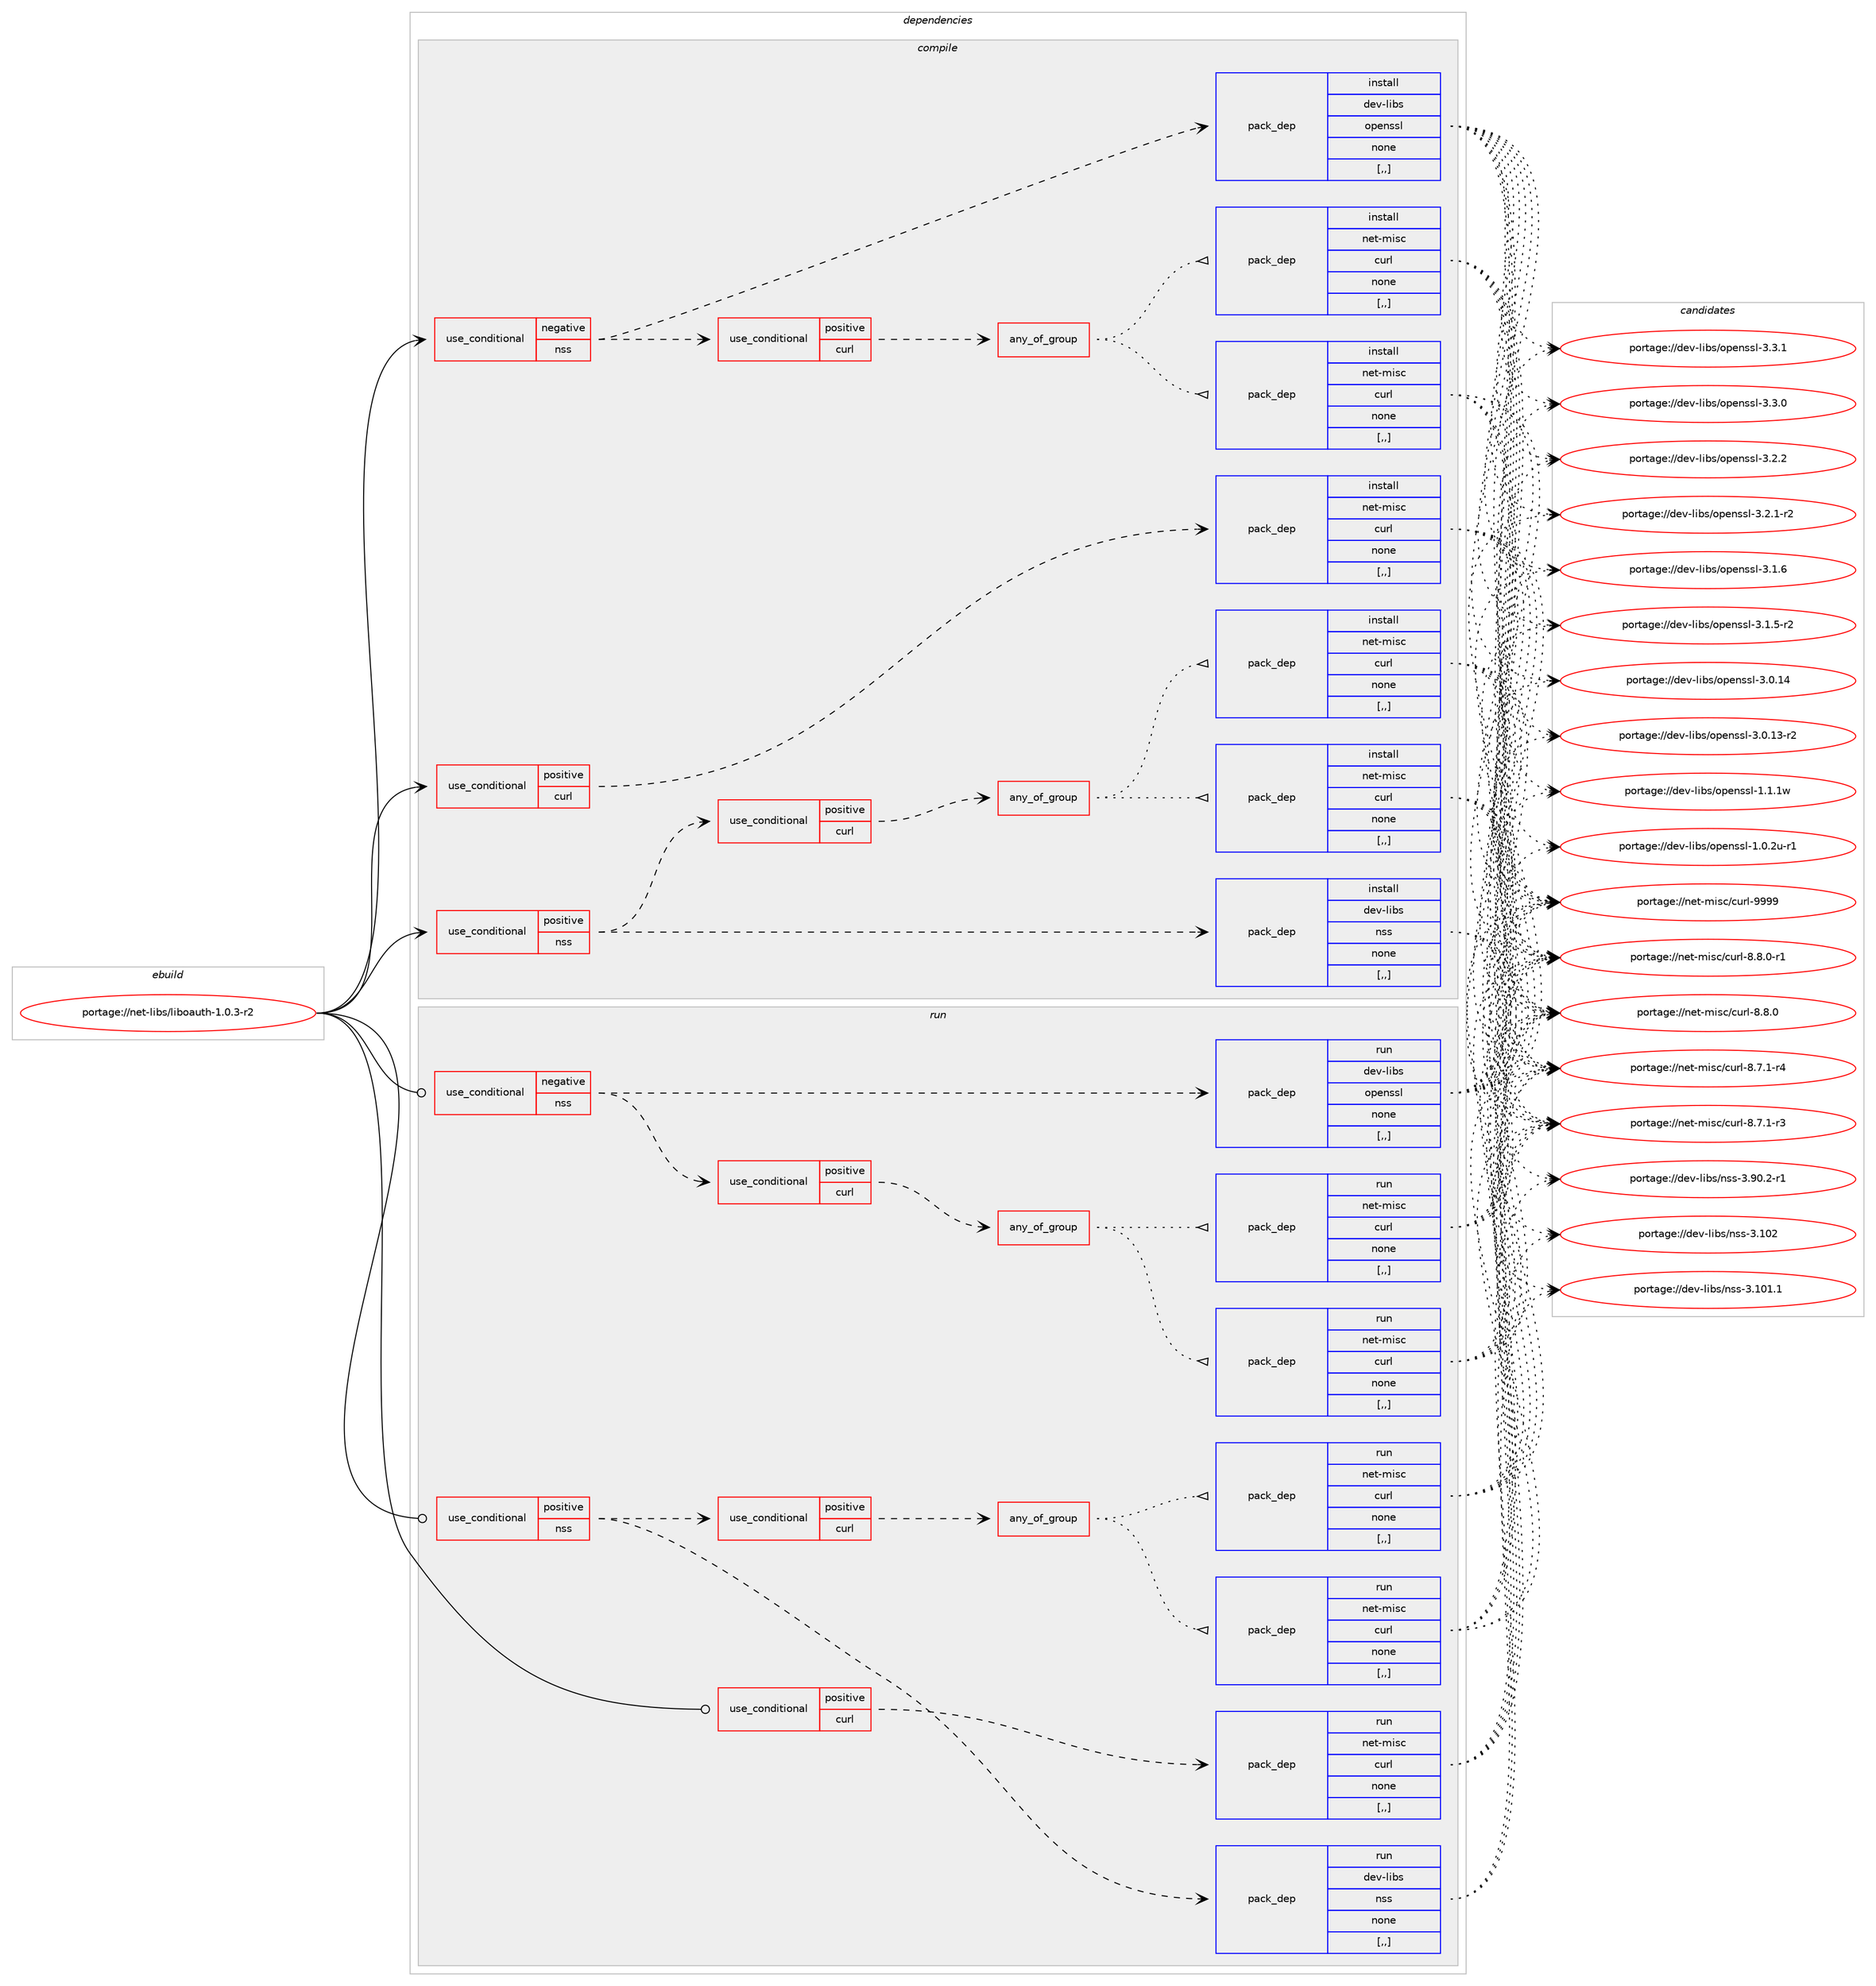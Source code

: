 digraph prolog {

# *************
# Graph options
# *************

newrank=true;
concentrate=true;
compound=true;
graph [rankdir=LR,fontname=Helvetica,fontsize=10,ranksep=1.5];#, ranksep=2.5, nodesep=0.2];
edge  [arrowhead=vee];
node  [fontname=Helvetica,fontsize=10];

# **********
# The ebuild
# **********

subgraph cluster_leftcol {
color=gray;
label=<<i>ebuild</i>>;
id [label="portage://net-libs/liboauth-1.0.3-r2", color=red, width=4, href="../net-libs/liboauth-1.0.3-r2.svg"];
}

# ****************
# The dependencies
# ****************

subgraph cluster_midcol {
color=gray;
label=<<i>dependencies</i>>;
subgraph cluster_compile {
fillcolor="#eeeeee";
style=filled;
label=<<i>compile</i>>;
subgraph cond127 {
dependency451 [label=<<TABLE BORDER="0" CELLBORDER="1" CELLSPACING="0" CELLPADDING="4"><TR><TD ROWSPAN="3" CELLPADDING="10">use_conditional</TD></TR><TR><TD>negative</TD></TR><TR><TD>nss</TD></TR></TABLE>>, shape=none, color=red];
subgraph pack318 {
dependency452 [label=<<TABLE BORDER="0" CELLBORDER="1" CELLSPACING="0" CELLPADDING="4" WIDTH="220"><TR><TD ROWSPAN="6" CELLPADDING="30">pack_dep</TD></TR><TR><TD WIDTH="110">install</TD></TR><TR><TD>dev-libs</TD></TR><TR><TD>openssl</TD></TR><TR><TD>none</TD></TR><TR><TD>[,,]</TD></TR></TABLE>>, shape=none, color=blue];
}
dependency451:e -> dependency452:w [weight=20,style="dashed",arrowhead="vee"];
subgraph cond128 {
dependency453 [label=<<TABLE BORDER="0" CELLBORDER="1" CELLSPACING="0" CELLPADDING="4"><TR><TD ROWSPAN="3" CELLPADDING="10">use_conditional</TD></TR><TR><TD>positive</TD></TR><TR><TD>curl</TD></TR></TABLE>>, shape=none, color=red];
subgraph any8 {
dependency454 [label=<<TABLE BORDER="0" CELLBORDER="1" CELLSPACING="0" CELLPADDING="4"><TR><TD CELLPADDING="10">any_of_group</TD></TR></TABLE>>, shape=none, color=red];subgraph pack319 {
dependency455 [label=<<TABLE BORDER="0" CELLBORDER="1" CELLSPACING="0" CELLPADDING="4" WIDTH="220"><TR><TD ROWSPAN="6" CELLPADDING="30">pack_dep</TD></TR><TR><TD WIDTH="110">install</TD></TR><TR><TD>net-misc</TD></TR><TR><TD>curl</TD></TR><TR><TD>none</TD></TR><TR><TD>[,,]</TD></TR></TABLE>>, shape=none, color=blue];
}
dependency454:e -> dependency455:w [weight=20,style="dotted",arrowhead="oinv"];
subgraph pack320 {
dependency456 [label=<<TABLE BORDER="0" CELLBORDER="1" CELLSPACING="0" CELLPADDING="4" WIDTH="220"><TR><TD ROWSPAN="6" CELLPADDING="30">pack_dep</TD></TR><TR><TD WIDTH="110">install</TD></TR><TR><TD>net-misc</TD></TR><TR><TD>curl</TD></TR><TR><TD>none</TD></TR><TR><TD>[,,]</TD></TR></TABLE>>, shape=none, color=blue];
}
dependency454:e -> dependency456:w [weight=20,style="dotted",arrowhead="oinv"];
}
dependency453:e -> dependency454:w [weight=20,style="dashed",arrowhead="vee"];
}
dependency451:e -> dependency453:w [weight=20,style="dashed",arrowhead="vee"];
}
id:e -> dependency451:w [weight=20,style="solid",arrowhead="vee"];
subgraph cond129 {
dependency457 [label=<<TABLE BORDER="0" CELLBORDER="1" CELLSPACING="0" CELLPADDING="4"><TR><TD ROWSPAN="3" CELLPADDING="10">use_conditional</TD></TR><TR><TD>positive</TD></TR><TR><TD>curl</TD></TR></TABLE>>, shape=none, color=red];
subgraph pack321 {
dependency458 [label=<<TABLE BORDER="0" CELLBORDER="1" CELLSPACING="0" CELLPADDING="4" WIDTH="220"><TR><TD ROWSPAN="6" CELLPADDING="30">pack_dep</TD></TR><TR><TD WIDTH="110">install</TD></TR><TR><TD>net-misc</TD></TR><TR><TD>curl</TD></TR><TR><TD>none</TD></TR><TR><TD>[,,]</TD></TR></TABLE>>, shape=none, color=blue];
}
dependency457:e -> dependency458:w [weight=20,style="dashed",arrowhead="vee"];
}
id:e -> dependency457:w [weight=20,style="solid",arrowhead="vee"];
subgraph cond130 {
dependency459 [label=<<TABLE BORDER="0" CELLBORDER="1" CELLSPACING="0" CELLPADDING="4"><TR><TD ROWSPAN="3" CELLPADDING="10">use_conditional</TD></TR><TR><TD>positive</TD></TR><TR><TD>nss</TD></TR></TABLE>>, shape=none, color=red];
subgraph pack322 {
dependency460 [label=<<TABLE BORDER="0" CELLBORDER="1" CELLSPACING="0" CELLPADDING="4" WIDTH="220"><TR><TD ROWSPAN="6" CELLPADDING="30">pack_dep</TD></TR><TR><TD WIDTH="110">install</TD></TR><TR><TD>dev-libs</TD></TR><TR><TD>nss</TD></TR><TR><TD>none</TD></TR><TR><TD>[,,]</TD></TR></TABLE>>, shape=none, color=blue];
}
dependency459:e -> dependency460:w [weight=20,style="dashed",arrowhead="vee"];
subgraph cond131 {
dependency461 [label=<<TABLE BORDER="0" CELLBORDER="1" CELLSPACING="0" CELLPADDING="4"><TR><TD ROWSPAN="3" CELLPADDING="10">use_conditional</TD></TR><TR><TD>positive</TD></TR><TR><TD>curl</TD></TR></TABLE>>, shape=none, color=red];
subgraph any9 {
dependency462 [label=<<TABLE BORDER="0" CELLBORDER="1" CELLSPACING="0" CELLPADDING="4"><TR><TD CELLPADDING="10">any_of_group</TD></TR></TABLE>>, shape=none, color=red];subgraph pack323 {
dependency463 [label=<<TABLE BORDER="0" CELLBORDER="1" CELLSPACING="0" CELLPADDING="4" WIDTH="220"><TR><TD ROWSPAN="6" CELLPADDING="30">pack_dep</TD></TR><TR><TD WIDTH="110">install</TD></TR><TR><TD>net-misc</TD></TR><TR><TD>curl</TD></TR><TR><TD>none</TD></TR><TR><TD>[,,]</TD></TR></TABLE>>, shape=none, color=blue];
}
dependency462:e -> dependency463:w [weight=20,style="dotted",arrowhead="oinv"];
subgraph pack324 {
dependency464 [label=<<TABLE BORDER="0" CELLBORDER="1" CELLSPACING="0" CELLPADDING="4" WIDTH="220"><TR><TD ROWSPAN="6" CELLPADDING="30">pack_dep</TD></TR><TR><TD WIDTH="110">install</TD></TR><TR><TD>net-misc</TD></TR><TR><TD>curl</TD></TR><TR><TD>none</TD></TR><TR><TD>[,,]</TD></TR></TABLE>>, shape=none, color=blue];
}
dependency462:e -> dependency464:w [weight=20,style="dotted",arrowhead="oinv"];
}
dependency461:e -> dependency462:w [weight=20,style="dashed",arrowhead="vee"];
}
dependency459:e -> dependency461:w [weight=20,style="dashed",arrowhead="vee"];
}
id:e -> dependency459:w [weight=20,style="solid",arrowhead="vee"];
}
subgraph cluster_compileandrun {
fillcolor="#eeeeee";
style=filled;
label=<<i>compile and run</i>>;
}
subgraph cluster_run {
fillcolor="#eeeeee";
style=filled;
label=<<i>run</i>>;
subgraph cond132 {
dependency465 [label=<<TABLE BORDER="0" CELLBORDER="1" CELLSPACING="0" CELLPADDING="4"><TR><TD ROWSPAN="3" CELLPADDING="10">use_conditional</TD></TR><TR><TD>negative</TD></TR><TR><TD>nss</TD></TR></TABLE>>, shape=none, color=red];
subgraph pack325 {
dependency466 [label=<<TABLE BORDER="0" CELLBORDER="1" CELLSPACING="0" CELLPADDING="4" WIDTH="220"><TR><TD ROWSPAN="6" CELLPADDING="30">pack_dep</TD></TR><TR><TD WIDTH="110">run</TD></TR><TR><TD>dev-libs</TD></TR><TR><TD>openssl</TD></TR><TR><TD>none</TD></TR><TR><TD>[,,]</TD></TR></TABLE>>, shape=none, color=blue];
}
dependency465:e -> dependency466:w [weight=20,style="dashed",arrowhead="vee"];
subgraph cond133 {
dependency467 [label=<<TABLE BORDER="0" CELLBORDER="1" CELLSPACING="0" CELLPADDING="4"><TR><TD ROWSPAN="3" CELLPADDING="10">use_conditional</TD></TR><TR><TD>positive</TD></TR><TR><TD>curl</TD></TR></TABLE>>, shape=none, color=red];
subgraph any10 {
dependency468 [label=<<TABLE BORDER="0" CELLBORDER="1" CELLSPACING="0" CELLPADDING="4"><TR><TD CELLPADDING="10">any_of_group</TD></TR></TABLE>>, shape=none, color=red];subgraph pack326 {
dependency469 [label=<<TABLE BORDER="0" CELLBORDER="1" CELLSPACING="0" CELLPADDING="4" WIDTH="220"><TR><TD ROWSPAN="6" CELLPADDING="30">pack_dep</TD></TR><TR><TD WIDTH="110">run</TD></TR><TR><TD>net-misc</TD></TR><TR><TD>curl</TD></TR><TR><TD>none</TD></TR><TR><TD>[,,]</TD></TR></TABLE>>, shape=none, color=blue];
}
dependency468:e -> dependency469:w [weight=20,style="dotted",arrowhead="oinv"];
subgraph pack327 {
dependency470 [label=<<TABLE BORDER="0" CELLBORDER="1" CELLSPACING="0" CELLPADDING="4" WIDTH="220"><TR><TD ROWSPAN="6" CELLPADDING="30">pack_dep</TD></TR><TR><TD WIDTH="110">run</TD></TR><TR><TD>net-misc</TD></TR><TR><TD>curl</TD></TR><TR><TD>none</TD></TR><TR><TD>[,,]</TD></TR></TABLE>>, shape=none, color=blue];
}
dependency468:e -> dependency470:w [weight=20,style="dotted",arrowhead="oinv"];
}
dependency467:e -> dependency468:w [weight=20,style="dashed",arrowhead="vee"];
}
dependency465:e -> dependency467:w [weight=20,style="dashed",arrowhead="vee"];
}
id:e -> dependency465:w [weight=20,style="solid",arrowhead="odot"];
subgraph cond134 {
dependency471 [label=<<TABLE BORDER="0" CELLBORDER="1" CELLSPACING="0" CELLPADDING="4"><TR><TD ROWSPAN="3" CELLPADDING="10">use_conditional</TD></TR><TR><TD>positive</TD></TR><TR><TD>curl</TD></TR></TABLE>>, shape=none, color=red];
subgraph pack328 {
dependency472 [label=<<TABLE BORDER="0" CELLBORDER="1" CELLSPACING="0" CELLPADDING="4" WIDTH="220"><TR><TD ROWSPAN="6" CELLPADDING="30">pack_dep</TD></TR><TR><TD WIDTH="110">run</TD></TR><TR><TD>net-misc</TD></TR><TR><TD>curl</TD></TR><TR><TD>none</TD></TR><TR><TD>[,,]</TD></TR></TABLE>>, shape=none, color=blue];
}
dependency471:e -> dependency472:w [weight=20,style="dashed",arrowhead="vee"];
}
id:e -> dependency471:w [weight=20,style="solid",arrowhead="odot"];
subgraph cond135 {
dependency473 [label=<<TABLE BORDER="0" CELLBORDER="1" CELLSPACING="0" CELLPADDING="4"><TR><TD ROWSPAN="3" CELLPADDING="10">use_conditional</TD></TR><TR><TD>positive</TD></TR><TR><TD>nss</TD></TR></TABLE>>, shape=none, color=red];
subgraph pack329 {
dependency474 [label=<<TABLE BORDER="0" CELLBORDER="1" CELLSPACING="0" CELLPADDING="4" WIDTH="220"><TR><TD ROWSPAN="6" CELLPADDING="30">pack_dep</TD></TR><TR><TD WIDTH="110">run</TD></TR><TR><TD>dev-libs</TD></TR><TR><TD>nss</TD></TR><TR><TD>none</TD></TR><TR><TD>[,,]</TD></TR></TABLE>>, shape=none, color=blue];
}
dependency473:e -> dependency474:w [weight=20,style="dashed",arrowhead="vee"];
subgraph cond136 {
dependency475 [label=<<TABLE BORDER="0" CELLBORDER="1" CELLSPACING="0" CELLPADDING="4"><TR><TD ROWSPAN="3" CELLPADDING="10">use_conditional</TD></TR><TR><TD>positive</TD></TR><TR><TD>curl</TD></TR></TABLE>>, shape=none, color=red];
subgraph any11 {
dependency476 [label=<<TABLE BORDER="0" CELLBORDER="1" CELLSPACING="0" CELLPADDING="4"><TR><TD CELLPADDING="10">any_of_group</TD></TR></TABLE>>, shape=none, color=red];subgraph pack330 {
dependency477 [label=<<TABLE BORDER="0" CELLBORDER="1" CELLSPACING="0" CELLPADDING="4" WIDTH="220"><TR><TD ROWSPAN="6" CELLPADDING="30">pack_dep</TD></TR><TR><TD WIDTH="110">run</TD></TR><TR><TD>net-misc</TD></TR><TR><TD>curl</TD></TR><TR><TD>none</TD></TR><TR><TD>[,,]</TD></TR></TABLE>>, shape=none, color=blue];
}
dependency476:e -> dependency477:w [weight=20,style="dotted",arrowhead="oinv"];
subgraph pack331 {
dependency478 [label=<<TABLE BORDER="0" CELLBORDER="1" CELLSPACING="0" CELLPADDING="4" WIDTH="220"><TR><TD ROWSPAN="6" CELLPADDING="30">pack_dep</TD></TR><TR><TD WIDTH="110">run</TD></TR><TR><TD>net-misc</TD></TR><TR><TD>curl</TD></TR><TR><TD>none</TD></TR><TR><TD>[,,]</TD></TR></TABLE>>, shape=none, color=blue];
}
dependency476:e -> dependency478:w [weight=20,style="dotted",arrowhead="oinv"];
}
dependency475:e -> dependency476:w [weight=20,style="dashed",arrowhead="vee"];
}
dependency473:e -> dependency475:w [weight=20,style="dashed",arrowhead="vee"];
}
id:e -> dependency473:w [weight=20,style="solid",arrowhead="odot"];
}
}

# **************
# The candidates
# **************

subgraph cluster_choices {
rank=same;
color=gray;
label=<<i>candidates</i>>;

subgraph choice318 {
color=black;
nodesep=1;
choice100101118451081059811547111112101110115115108455146514649 [label="portage://dev-libs/openssl-3.3.1", color=red, width=4,href="../dev-libs/openssl-3.3.1.svg"];
choice100101118451081059811547111112101110115115108455146514648 [label="portage://dev-libs/openssl-3.3.0", color=red, width=4,href="../dev-libs/openssl-3.3.0.svg"];
choice100101118451081059811547111112101110115115108455146504650 [label="portage://dev-libs/openssl-3.2.2", color=red, width=4,href="../dev-libs/openssl-3.2.2.svg"];
choice1001011184510810598115471111121011101151151084551465046494511450 [label="portage://dev-libs/openssl-3.2.1-r2", color=red, width=4,href="../dev-libs/openssl-3.2.1-r2.svg"];
choice100101118451081059811547111112101110115115108455146494654 [label="portage://dev-libs/openssl-3.1.6", color=red, width=4,href="../dev-libs/openssl-3.1.6.svg"];
choice1001011184510810598115471111121011101151151084551464946534511450 [label="portage://dev-libs/openssl-3.1.5-r2", color=red, width=4,href="../dev-libs/openssl-3.1.5-r2.svg"];
choice10010111845108105981154711111210111011511510845514648464952 [label="portage://dev-libs/openssl-3.0.14", color=red, width=4,href="../dev-libs/openssl-3.0.14.svg"];
choice100101118451081059811547111112101110115115108455146484649514511450 [label="portage://dev-libs/openssl-3.0.13-r2", color=red, width=4,href="../dev-libs/openssl-3.0.13-r2.svg"];
choice100101118451081059811547111112101110115115108454946494649119 [label="portage://dev-libs/openssl-1.1.1w", color=red, width=4,href="../dev-libs/openssl-1.1.1w.svg"];
choice1001011184510810598115471111121011101151151084549464846501174511449 [label="portage://dev-libs/openssl-1.0.2u-r1", color=red, width=4,href="../dev-libs/openssl-1.0.2u-r1.svg"];
dependency452:e -> choice100101118451081059811547111112101110115115108455146514649:w [style=dotted,weight="100"];
dependency452:e -> choice100101118451081059811547111112101110115115108455146514648:w [style=dotted,weight="100"];
dependency452:e -> choice100101118451081059811547111112101110115115108455146504650:w [style=dotted,weight="100"];
dependency452:e -> choice1001011184510810598115471111121011101151151084551465046494511450:w [style=dotted,weight="100"];
dependency452:e -> choice100101118451081059811547111112101110115115108455146494654:w [style=dotted,weight="100"];
dependency452:e -> choice1001011184510810598115471111121011101151151084551464946534511450:w [style=dotted,weight="100"];
dependency452:e -> choice10010111845108105981154711111210111011511510845514648464952:w [style=dotted,weight="100"];
dependency452:e -> choice100101118451081059811547111112101110115115108455146484649514511450:w [style=dotted,weight="100"];
dependency452:e -> choice100101118451081059811547111112101110115115108454946494649119:w [style=dotted,weight="100"];
dependency452:e -> choice1001011184510810598115471111121011101151151084549464846501174511449:w [style=dotted,weight="100"];
}
subgraph choice319 {
color=black;
nodesep=1;
choice110101116451091051159947991171141084557575757 [label="portage://net-misc/curl-9999", color=red, width=4,href="../net-misc/curl-9999.svg"];
choice110101116451091051159947991171141084556465646484511449 [label="portage://net-misc/curl-8.8.0-r1", color=red, width=4,href="../net-misc/curl-8.8.0-r1.svg"];
choice11010111645109105115994799117114108455646564648 [label="portage://net-misc/curl-8.8.0", color=red, width=4,href="../net-misc/curl-8.8.0.svg"];
choice110101116451091051159947991171141084556465546494511452 [label="portage://net-misc/curl-8.7.1-r4", color=red, width=4,href="../net-misc/curl-8.7.1-r4.svg"];
choice110101116451091051159947991171141084556465546494511451 [label="portage://net-misc/curl-8.7.1-r3", color=red, width=4,href="../net-misc/curl-8.7.1-r3.svg"];
dependency455:e -> choice110101116451091051159947991171141084557575757:w [style=dotted,weight="100"];
dependency455:e -> choice110101116451091051159947991171141084556465646484511449:w [style=dotted,weight="100"];
dependency455:e -> choice11010111645109105115994799117114108455646564648:w [style=dotted,weight="100"];
dependency455:e -> choice110101116451091051159947991171141084556465546494511452:w [style=dotted,weight="100"];
dependency455:e -> choice110101116451091051159947991171141084556465546494511451:w [style=dotted,weight="100"];
}
subgraph choice320 {
color=black;
nodesep=1;
choice110101116451091051159947991171141084557575757 [label="portage://net-misc/curl-9999", color=red, width=4,href="../net-misc/curl-9999.svg"];
choice110101116451091051159947991171141084556465646484511449 [label="portage://net-misc/curl-8.8.0-r1", color=red, width=4,href="../net-misc/curl-8.8.0-r1.svg"];
choice11010111645109105115994799117114108455646564648 [label="portage://net-misc/curl-8.8.0", color=red, width=4,href="../net-misc/curl-8.8.0.svg"];
choice110101116451091051159947991171141084556465546494511452 [label="portage://net-misc/curl-8.7.1-r4", color=red, width=4,href="../net-misc/curl-8.7.1-r4.svg"];
choice110101116451091051159947991171141084556465546494511451 [label="portage://net-misc/curl-8.7.1-r3", color=red, width=4,href="../net-misc/curl-8.7.1-r3.svg"];
dependency456:e -> choice110101116451091051159947991171141084557575757:w [style=dotted,weight="100"];
dependency456:e -> choice110101116451091051159947991171141084556465646484511449:w [style=dotted,weight="100"];
dependency456:e -> choice11010111645109105115994799117114108455646564648:w [style=dotted,weight="100"];
dependency456:e -> choice110101116451091051159947991171141084556465546494511452:w [style=dotted,weight="100"];
dependency456:e -> choice110101116451091051159947991171141084556465546494511451:w [style=dotted,weight="100"];
}
subgraph choice321 {
color=black;
nodesep=1;
choice110101116451091051159947991171141084557575757 [label="portage://net-misc/curl-9999", color=red, width=4,href="../net-misc/curl-9999.svg"];
choice110101116451091051159947991171141084556465646484511449 [label="portage://net-misc/curl-8.8.0-r1", color=red, width=4,href="../net-misc/curl-8.8.0-r1.svg"];
choice11010111645109105115994799117114108455646564648 [label="portage://net-misc/curl-8.8.0", color=red, width=4,href="../net-misc/curl-8.8.0.svg"];
choice110101116451091051159947991171141084556465546494511452 [label="portage://net-misc/curl-8.7.1-r4", color=red, width=4,href="../net-misc/curl-8.7.1-r4.svg"];
choice110101116451091051159947991171141084556465546494511451 [label="portage://net-misc/curl-8.7.1-r3", color=red, width=4,href="../net-misc/curl-8.7.1-r3.svg"];
dependency458:e -> choice110101116451091051159947991171141084557575757:w [style=dotted,weight="100"];
dependency458:e -> choice110101116451091051159947991171141084556465646484511449:w [style=dotted,weight="100"];
dependency458:e -> choice11010111645109105115994799117114108455646564648:w [style=dotted,weight="100"];
dependency458:e -> choice110101116451091051159947991171141084556465546494511452:w [style=dotted,weight="100"];
dependency458:e -> choice110101116451091051159947991171141084556465546494511451:w [style=dotted,weight="100"];
}
subgraph choice322 {
color=black;
nodesep=1;
choice100101118451081059811547110115115455146494850 [label="portage://dev-libs/nss-3.102", color=red, width=4,href="../dev-libs/nss-3.102.svg"];
choice1001011184510810598115471101151154551464948494649 [label="portage://dev-libs/nss-3.101.1", color=red, width=4,href="../dev-libs/nss-3.101.1.svg"];
choice100101118451081059811547110115115455146574846504511449 [label="portage://dev-libs/nss-3.90.2-r1", color=red, width=4,href="../dev-libs/nss-3.90.2-r1.svg"];
dependency460:e -> choice100101118451081059811547110115115455146494850:w [style=dotted,weight="100"];
dependency460:e -> choice1001011184510810598115471101151154551464948494649:w [style=dotted,weight="100"];
dependency460:e -> choice100101118451081059811547110115115455146574846504511449:w [style=dotted,weight="100"];
}
subgraph choice323 {
color=black;
nodesep=1;
choice110101116451091051159947991171141084557575757 [label="portage://net-misc/curl-9999", color=red, width=4,href="../net-misc/curl-9999.svg"];
choice110101116451091051159947991171141084556465646484511449 [label="portage://net-misc/curl-8.8.0-r1", color=red, width=4,href="../net-misc/curl-8.8.0-r1.svg"];
choice11010111645109105115994799117114108455646564648 [label="portage://net-misc/curl-8.8.0", color=red, width=4,href="../net-misc/curl-8.8.0.svg"];
choice110101116451091051159947991171141084556465546494511452 [label="portage://net-misc/curl-8.7.1-r4", color=red, width=4,href="../net-misc/curl-8.7.1-r4.svg"];
choice110101116451091051159947991171141084556465546494511451 [label="portage://net-misc/curl-8.7.1-r3", color=red, width=4,href="../net-misc/curl-8.7.1-r3.svg"];
dependency463:e -> choice110101116451091051159947991171141084557575757:w [style=dotted,weight="100"];
dependency463:e -> choice110101116451091051159947991171141084556465646484511449:w [style=dotted,weight="100"];
dependency463:e -> choice11010111645109105115994799117114108455646564648:w [style=dotted,weight="100"];
dependency463:e -> choice110101116451091051159947991171141084556465546494511452:w [style=dotted,weight="100"];
dependency463:e -> choice110101116451091051159947991171141084556465546494511451:w [style=dotted,weight="100"];
}
subgraph choice324 {
color=black;
nodesep=1;
choice110101116451091051159947991171141084557575757 [label="portage://net-misc/curl-9999", color=red, width=4,href="../net-misc/curl-9999.svg"];
choice110101116451091051159947991171141084556465646484511449 [label="portage://net-misc/curl-8.8.0-r1", color=red, width=4,href="../net-misc/curl-8.8.0-r1.svg"];
choice11010111645109105115994799117114108455646564648 [label="portage://net-misc/curl-8.8.0", color=red, width=4,href="../net-misc/curl-8.8.0.svg"];
choice110101116451091051159947991171141084556465546494511452 [label="portage://net-misc/curl-8.7.1-r4", color=red, width=4,href="../net-misc/curl-8.7.1-r4.svg"];
choice110101116451091051159947991171141084556465546494511451 [label="portage://net-misc/curl-8.7.1-r3", color=red, width=4,href="../net-misc/curl-8.7.1-r3.svg"];
dependency464:e -> choice110101116451091051159947991171141084557575757:w [style=dotted,weight="100"];
dependency464:e -> choice110101116451091051159947991171141084556465646484511449:w [style=dotted,weight="100"];
dependency464:e -> choice11010111645109105115994799117114108455646564648:w [style=dotted,weight="100"];
dependency464:e -> choice110101116451091051159947991171141084556465546494511452:w [style=dotted,weight="100"];
dependency464:e -> choice110101116451091051159947991171141084556465546494511451:w [style=dotted,weight="100"];
}
subgraph choice325 {
color=black;
nodesep=1;
choice100101118451081059811547111112101110115115108455146514649 [label="portage://dev-libs/openssl-3.3.1", color=red, width=4,href="../dev-libs/openssl-3.3.1.svg"];
choice100101118451081059811547111112101110115115108455146514648 [label="portage://dev-libs/openssl-3.3.0", color=red, width=4,href="../dev-libs/openssl-3.3.0.svg"];
choice100101118451081059811547111112101110115115108455146504650 [label="portage://dev-libs/openssl-3.2.2", color=red, width=4,href="../dev-libs/openssl-3.2.2.svg"];
choice1001011184510810598115471111121011101151151084551465046494511450 [label="portage://dev-libs/openssl-3.2.1-r2", color=red, width=4,href="../dev-libs/openssl-3.2.1-r2.svg"];
choice100101118451081059811547111112101110115115108455146494654 [label="portage://dev-libs/openssl-3.1.6", color=red, width=4,href="../dev-libs/openssl-3.1.6.svg"];
choice1001011184510810598115471111121011101151151084551464946534511450 [label="portage://dev-libs/openssl-3.1.5-r2", color=red, width=4,href="../dev-libs/openssl-3.1.5-r2.svg"];
choice10010111845108105981154711111210111011511510845514648464952 [label="portage://dev-libs/openssl-3.0.14", color=red, width=4,href="../dev-libs/openssl-3.0.14.svg"];
choice100101118451081059811547111112101110115115108455146484649514511450 [label="portage://dev-libs/openssl-3.0.13-r2", color=red, width=4,href="../dev-libs/openssl-3.0.13-r2.svg"];
choice100101118451081059811547111112101110115115108454946494649119 [label="portage://dev-libs/openssl-1.1.1w", color=red, width=4,href="../dev-libs/openssl-1.1.1w.svg"];
choice1001011184510810598115471111121011101151151084549464846501174511449 [label="portage://dev-libs/openssl-1.0.2u-r1", color=red, width=4,href="../dev-libs/openssl-1.0.2u-r1.svg"];
dependency466:e -> choice100101118451081059811547111112101110115115108455146514649:w [style=dotted,weight="100"];
dependency466:e -> choice100101118451081059811547111112101110115115108455146514648:w [style=dotted,weight="100"];
dependency466:e -> choice100101118451081059811547111112101110115115108455146504650:w [style=dotted,weight="100"];
dependency466:e -> choice1001011184510810598115471111121011101151151084551465046494511450:w [style=dotted,weight="100"];
dependency466:e -> choice100101118451081059811547111112101110115115108455146494654:w [style=dotted,weight="100"];
dependency466:e -> choice1001011184510810598115471111121011101151151084551464946534511450:w [style=dotted,weight="100"];
dependency466:e -> choice10010111845108105981154711111210111011511510845514648464952:w [style=dotted,weight="100"];
dependency466:e -> choice100101118451081059811547111112101110115115108455146484649514511450:w [style=dotted,weight="100"];
dependency466:e -> choice100101118451081059811547111112101110115115108454946494649119:w [style=dotted,weight="100"];
dependency466:e -> choice1001011184510810598115471111121011101151151084549464846501174511449:w [style=dotted,weight="100"];
}
subgraph choice326 {
color=black;
nodesep=1;
choice110101116451091051159947991171141084557575757 [label="portage://net-misc/curl-9999", color=red, width=4,href="../net-misc/curl-9999.svg"];
choice110101116451091051159947991171141084556465646484511449 [label="portage://net-misc/curl-8.8.0-r1", color=red, width=4,href="../net-misc/curl-8.8.0-r1.svg"];
choice11010111645109105115994799117114108455646564648 [label="portage://net-misc/curl-8.8.0", color=red, width=4,href="../net-misc/curl-8.8.0.svg"];
choice110101116451091051159947991171141084556465546494511452 [label="portage://net-misc/curl-8.7.1-r4", color=red, width=4,href="../net-misc/curl-8.7.1-r4.svg"];
choice110101116451091051159947991171141084556465546494511451 [label="portage://net-misc/curl-8.7.1-r3", color=red, width=4,href="../net-misc/curl-8.7.1-r3.svg"];
dependency469:e -> choice110101116451091051159947991171141084557575757:w [style=dotted,weight="100"];
dependency469:e -> choice110101116451091051159947991171141084556465646484511449:w [style=dotted,weight="100"];
dependency469:e -> choice11010111645109105115994799117114108455646564648:w [style=dotted,weight="100"];
dependency469:e -> choice110101116451091051159947991171141084556465546494511452:w [style=dotted,weight="100"];
dependency469:e -> choice110101116451091051159947991171141084556465546494511451:w [style=dotted,weight="100"];
}
subgraph choice327 {
color=black;
nodesep=1;
choice110101116451091051159947991171141084557575757 [label="portage://net-misc/curl-9999", color=red, width=4,href="../net-misc/curl-9999.svg"];
choice110101116451091051159947991171141084556465646484511449 [label="portage://net-misc/curl-8.8.0-r1", color=red, width=4,href="../net-misc/curl-8.8.0-r1.svg"];
choice11010111645109105115994799117114108455646564648 [label="portage://net-misc/curl-8.8.0", color=red, width=4,href="../net-misc/curl-8.8.0.svg"];
choice110101116451091051159947991171141084556465546494511452 [label="portage://net-misc/curl-8.7.1-r4", color=red, width=4,href="../net-misc/curl-8.7.1-r4.svg"];
choice110101116451091051159947991171141084556465546494511451 [label="portage://net-misc/curl-8.7.1-r3", color=red, width=4,href="../net-misc/curl-8.7.1-r3.svg"];
dependency470:e -> choice110101116451091051159947991171141084557575757:w [style=dotted,weight="100"];
dependency470:e -> choice110101116451091051159947991171141084556465646484511449:w [style=dotted,weight="100"];
dependency470:e -> choice11010111645109105115994799117114108455646564648:w [style=dotted,weight="100"];
dependency470:e -> choice110101116451091051159947991171141084556465546494511452:w [style=dotted,weight="100"];
dependency470:e -> choice110101116451091051159947991171141084556465546494511451:w [style=dotted,weight="100"];
}
subgraph choice328 {
color=black;
nodesep=1;
choice110101116451091051159947991171141084557575757 [label="portage://net-misc/curl-9999", color=red, width=4,href="../net-misc/curl-9999.svg"];
choice110101116451091051159947991171141084556465646484511449 [label="portage://net-misc/curl-8.8.0-r1", color=red, width=4,href="../net-misc/curl-8.8.0-r1.svg"];
choice11010111645109105115994799117114108455646564648 [label="portage://net-misc/curl-8.8.0", color=red, width=4,href="../net-misc/curl-8.8.0.svg"];
choice110101116451091051159947991171141084556465546494511452 [label="portage://net-misc/curl-8.7.1-r4", color=red, width=4,href="../net-misc/curl-8.7.1-r4.svg"];
choice110101116451091051159947991171141084556465546494511451 [label="portage://net-misc/curl-8.7.1-r3", color=red, width=4,href="../net-misc/curl-8.7.1-r3.svg"];
dependency472:e -> choice110101116451091051159947991171141084557575757:w [style=dotted,weight="100"];
dependency472:e -> choice110101116451091051159947991171141084556465646484511449:w [style=dotted,weight="100"];
dependency472:e -> choice11010111645109105115994799117114108455646564648:w [style=dotted,weight="100"];
dependency472:e -> choice110101116451091051159947991171141084556465546494511452:w [style=dotted,weight="100"];
dependency472:e -> choice110101116451091051159947991171141084556465546494511451:w [style=dotted,weight="100"];
}
subgraph choice329 {
color=black;
nodesep=1;
choice100101118451081059811547110115115455146494850 [label="portage://dev-libs/nss-3.102", color=red, width=4,href="../dev-libs/nss-3.102.svg"];
choice1001011184510810598115471101151154551464948494649 [label="portage://dev-libs/nss-3.101.1", color=red, width=4,href="../dev-libs/nss-3.101.1.svg"];
choice100101118451081059811547110115115455146574846504511449 [label="portage://dev-libs/nss-3.90.2-r1", color=red, width=4,href="../dev-libs/nss-3.90.2-r1.svg"];
dependency474:e -> choice100101118451081059811547110115115455146494850:w [style=dotted,weight="100"];
dependency474:e -> choice1001011184510810598115471101151154551464948494649:w [style=dotted,weight="100"];
dependency474:e -> choice100101118451081059811547110115115455146574846504511449:w [style=dotted,weight="100"];
}
subgraph choice330 {
color=black;
nodesep=1;
choice110101116451091051159947991171141084557575757 [label="portage://net-misc/curl-9999", color=red, width=4,href="../net-misc/curl-9999.svg"];
choice110101116451091051159947991171141084556465646484511449 [label="portage://net-misc/curl-8.8.0-r1", color=red, width=4,href="../net-misc/curl-8.8.0-r1.svg"];
choice11010111645109105115994799117114108455646564648 [label="portage://net-misc/curl-8.8.0", color=red, width=4,href="../net-misc/curl-8.8.0.svg"];
choice110101116451091051159947991171141084556465546494511452 [label="portage://net-misc/curl-8.7.1-r4", color=red, width=4,href="../net-misc/curl-8.7.1-r4.svg"];
choice110101116451091051159947991171141084556465546494511451 [label="portage://net-misc/curl-8.7.1-r3", color=red, width=4,href="../net-misc/curl-8.7.1-r3.svg"];
dependency477:e -> choice110101116451091051159947991171141084557575757:w [style=dotted,weight="100"];
dependency477:e -> choice110101116451091051159947991171141084556465646484511449:w [style=dotted,weight="100"];
dependency477:e -> choice11010111645109105115994799117114108455646564648:w [style=dotted,weight="100"];
dependency477:e -> choice110101116451091051159947991171141084556465546494511452:w [style=dotted,weight="100"];
dependency477:e -> choice110101116451091051159947991171141084556465546494511451:w [style=dotted,weight="100"];
}
subgraph choice331 {
color=black;
nodesep=1;
choice110101116451091051159947991171141084557575757 [label="portage://net-misc/curl-9999", color=red, width=4,href="../net-misc/curl-9999.svg"];
choice110101116451091051159947991171141084556465646484511449 [label="portage://net-misc/curl-8.8.0-r1", color=red, width=4,href="../net-misc/curl-8.8.0-r1.svg"];
choice11010111645109105115994799117114108455646564648 [label="portage://net-misc/curl-8.8.0", color=red, width=4,href="../net-misc/curl-8.8.0.svg"];
choice110101116451091051159947991171141084556465546494511452 [label="portage://net-misc/curl-8.7.1-r4", color=red, width=4,href="../net-misc/curl-8.7.1-r4.svg"];
choice110101116451091051159947991171141084556465546494511451 [label="portage://net-misc/curl-8.7.1-r3", color=red, width=4,href="../net-misc/curl-8.7.1-r3.svg"];
dependency478:e -> choice110101116451091051159947991171141084557575757:w [style=dotted,weight="100"];
dependency478:e -> choice110101116451091051159947991171141084556465646484511449:w [style=dotted,weight="100"];
dependency478:e -> choice11010111645109105115994799117114108455646564648:w [style=dotted,weight="100"];
dependency478:e -> choice110101116451091051159947991171141084556465546494511452:w [style=dotted,weight="100"];
dependency478:e -> choice110101116451091051159947991171141084556465546494511451:w [style=dotted,weight="100"];
}
}

}
